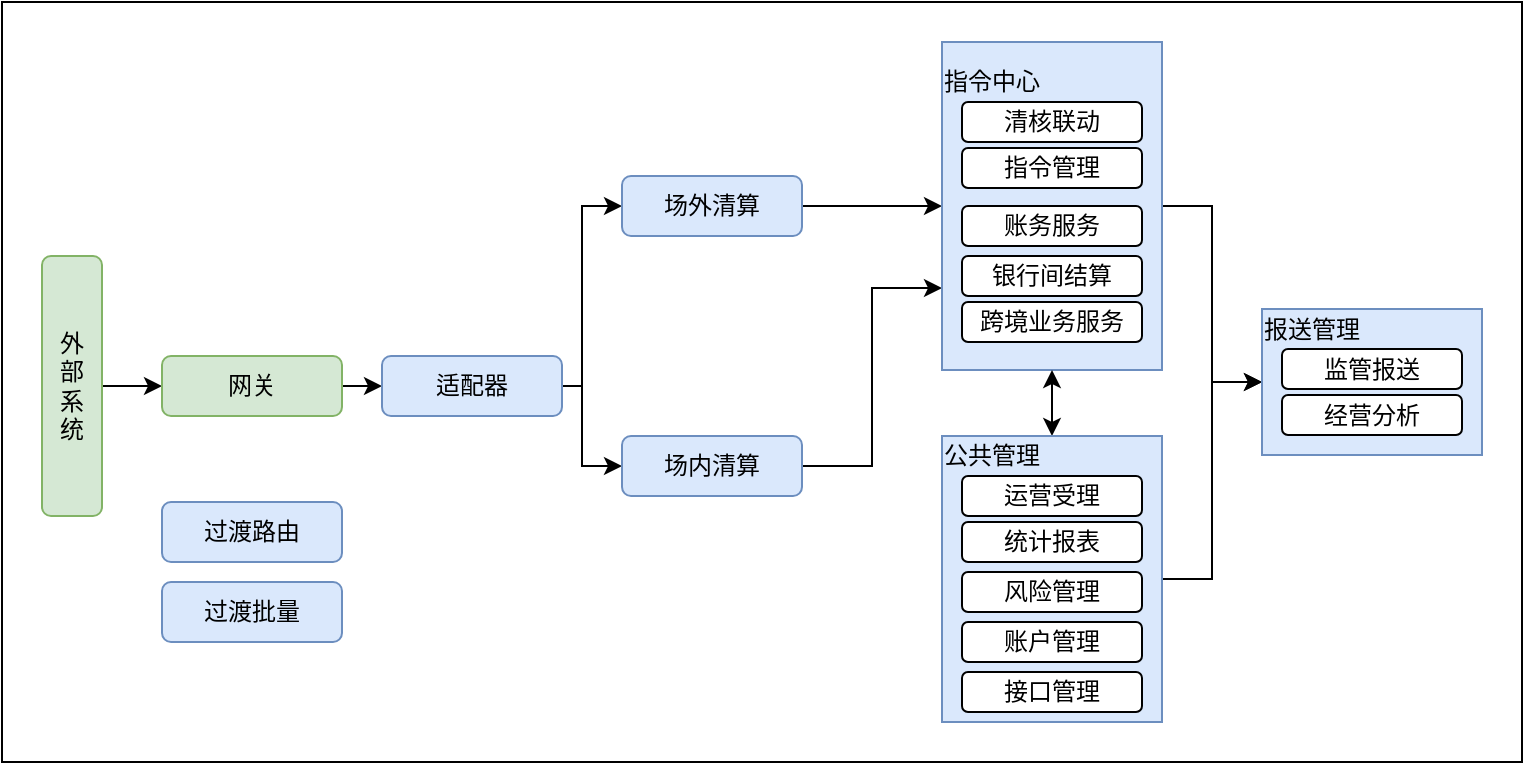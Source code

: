 <mxfile version="25.0.3">
  <diagram name="第 1 页" id="g7veUL_WX-F4NbfNP-a4">
    <mxGraphModel dx="954" dy="496" grid="1" gridSize="10" guides="1" tooltips="1" connect="1" arrows="1" fold="1" page="1" pageScale="1" pageWidth="827" pageHeight="1169" math="0" shadow="0">
      <root>
        <mxCell id="0" />
        <mxCell id="1" parent="0" />
        <mxCell id="0Vkvbfkp-Pfh3b7VRJ7F-2" value="" style="rounded=0;whiteSpace=wrap;html=1;" vertex="1" parent="1">
          <mxGeometry x="10" y="50" width="760" height="380" as="geometry" />
        </mxCell>
        <mxCell id="0Vkvbfkp-Pfh3b7VRJ7F-28" style="edgeStyle=orthogonalEdgeStyle;rounded=0;orthogonalLoop=1;jettySize=auto;html=1;exitX=1;exitY=0.5;exitDx=0;exitDy=0;entryX=0;entryY=0.5;entryDx=0;entryDy=0;" edge="1" parent="1" source="0Vkvbfkp-Pfh3b7VRJ7F-3" target="0Vkvbfkp-Pfh3b7VRJ7F-4">
          <mxGeometry relative="1" as="geometry" />
        </mxCell>
        <mxCell id="0Vkvbfkp-Pfh3b7VRJ7F-3" value="外&lt;div&gt;部&lt;/div&gt;&lt;div&gt;系&lt;/div&gt;&lt;div&gt;统&lt;/div&gt;" style="rounded=1;whiteSpace=wrap;html=1;fillColor=#d5e8d4;strokeColor=#82b366;" vertex="1" parent="1">
          <mxGeometry x="30" y="177" width="30" height="130" as="geometry" />
        </mxCell>
        <mxCell id="0Vkvbfkp-Pfh3b7VRJ7F-29" style="edgeStyle=orthogonalEdgeStyle;rounded=0;orthogonalLoop=1;jettySize=auto;html=1;exitX=1;exitY=0.5;exitDx=0;exitDy=0;entryX=0;entryY=0.5;entryDx=0;entryDy=0;" edge="1" parent="1" source="0Vkvbfkp-Pfh3b7VRJ7F-4" target="0Vkvbfkp-Pfh3b7VRJ7F-5">
          <mxGeometry relative="1" as="geometry" />
        </mxCell>
        <mxCell id="0Vkvbfkp-Pfh3b7VRJ7F-4" value="网关" style="rounded=1;whiteSpace=wrap;html=1;fillColor=#d5e8d4;strokeColor=#82b366;" vertex="1" parent="1">
          <mxGeometry x="90" y="227" width="90" height="30" as="geometry" />
        </mxCell>
        <mxCell id="0Vkvbfkp-Pfh3b7VRJ7F-31" style="edgeStyle=orthogonalEdgeStyle;rounded=0;orthogonalLoop=1;jettySize=auto;html=1;exitX=1;exitY=0.5;exitDx=0;exitDy=0;entryX=0;entryY=0.5;entryDx=0;entryDy=0;" edge="1" parent="1" source="0Vkvbfkp-Pfh3b7VRJ7F-5" target="0Vkvbfkp-Pfh3b7VRJ7F-7">
          <mxGeometry relative="1" as="geometry">
            <Array as="points">
              <mxPoint x="300" y="242" />
              <mxPoint x="300" y="282" />
            </Array>
          </mxGeometry>
        </mxCell>
        <mxCell id="0Vkvbfkp-Pfh3b7VRJ7F-40" style="edgeStyle=orthogonalEdgeStyle;rounded=0;orthogonalLoop=1;jettySize=auto;html=1;exitX=1;exitY=0.5;exitDx=0;exitDy=0;entryX=0;entryY=0.5;entryDx=0;entryDy=0;" edge="1" parent="1" source="0Vkvbfkp-Pfh3b7VRJ7F-5" target="0Vkvbfkp-Pfh3b7VRJ7F-6">
          <mxGeometry relative="1" as="geometry">
            <Array as="points">
              <mxPoint x="300" y="242" />
              <mxPoint x="300" y="152" />
            </Array>
          </mxGeometry>
        </mxCell>
        <mxCell id="0Vkvbfkp-Pfh3b7VRJ7F-5" value="适配器" style="rounded=1;whiteSpace=wrap;html=1;fillColor=#dae8fc;strokeColor=#6c8ebf;" vertex="1" parent="1">
          <mxGeometry x="200" y="227" width="90" height="30" as="geometry" />
        </mxCell>
        <mxCell id="0Vkvbfkp-Pfh3b7VRJ7F-37" style="edgeStyle=orthogonalEdgeStyle;rounded=0;orthogonalLoop=1;jettySize=auto;html=1;exitX=1;exitY=0.5;exitDx=0;exitDy=0;entryX=0;entryY=0.5;entryDx=0;entryDy=0;" edge="1" parent="1" source="0Vkvbfkp-Pfh3b7VRJ7F-6" target="0Vkvbfkp-Pfh3b7VRJ7F-10">
          <mxGeometry relative="1" as="geometry" />
        </mxCell>
        <mxCell id="0Vkvbfkp-Pfh3b7VRJ7F-6" value="场外清算" style="rounded=1;whiteSpace=wrap;html=1;fillColor=#dae8fc;strokeColor=#6c8ebf;" vertex="1" parent="1">
          <mxGeometry x="320" y="137" width="90" height="30" as="geometry" />
        </mxCell>
        <mxCell id="0Vkvbfkp-Pfh3b7VRJ7F-34" style="edgeStyle=orthogonalEdgeStyle;rounded=0;orthogonalLoop=1;jettySize=auto;html=1;exitX=1;exitY=0.5;exitDx=0;exitDy=0;entryX=0;entryY=0.75;entryDx=0;entryDy=0;" edge="1" parent="1" source="0Vkvbfkp-Pfh3b7VRJ7F-7" target="0Vkvbfkp-Pfh3b7VRJ7F-10">
          <mxGeometry relative="1" as="geometry" />
        </mxCell>
        <mxCell id="0Vkvbfkp-Pfh3b7VRJ7F-7" value="场内清算" style="rounded=1;whiteSpace=wrap;html=1;fillColor=#dae8fc;strokeColor=#6c8ebf;" vertex="1" parent="1">
          <mxGeometry x="320" y="267" width="90" height="30" as="geometry" />
        </mxCell>
        <mxCell id="0Vkvbfkp-Pfh3b7VRJ7F-48" style="edgeStyle=orthogonalEdgeStyle;rounded=0;orthogonalLoop=1;jettySize=auto;html=1;exitX=1;exitY=0.5;exitDx=0;exitDy=0;entryX=0;entryY=0.5;entryDx=0;entryDy=0;" edge="1" parent="1" source="0Vkvbfkp-Pfh3b7VRJ7F-10" target="0Vkvbfkp-Pfh3b7VRJ7F-41">
          <mxGeometry relative="1" as="geometry" />
        </mxCell>
        <mxCell id="0Vkvbfkp-Pfh3b7VRJ7F-10" value="" style="rounded=0;whiteSpace=wrap;html=1;fillColor=#dae8fc;strokeColor=#6c8ebf;" vertex="1" parent="1">
          <mxGeometry x="480" y="70" width="110" height="164" as="geometry" />
        </mxCell>
        <mxCell id="0Vkvbfkp-Pfh3b7VRJ7F-11" value="指令中心" style="text;html=1;align=center;verticalAlign=middle;whiteSpace=wrap;rounded=0;" vertex="1" parent="1">
          <mxGeometry x="480" y="80" width="50" height="20" as="geometry" />
        </mxCell>
        <mxCell id="0Vkvbfkp-Pfh3b7VRJ7F-12" value="&lt;span style=&quot;text-align: left;&quot;&gt;清核联动&lt;/span&gt;" style="rounded=1;whiteSpace=wrap;html=1;" vertex="1" parent="1">
          <mxGeometry x="490" y="100" width="90" height="20" as="geometry" />
        </mxCell>
        <mxCell id="0Vkvbfkp-Pfh3b7VRJ7F-13" value="&lt;span style=&quot;text-align: left;&quot;&gt;指令管理&lt;/span&gt;" style="rounded=1;whiteSpace=wrap;html=1;" vertex="1" parent="1">
          <mxGeometry x="490" y="123" width="90" height="20" as="geometry" />
        </mxCell>
        <mxCell id="0Vkvbfkp-Pfh3b7VRJ7F-16" value="&lt;span style=&quot;text-align: left;&quot;&gt;账务服务&lt;/span&gt;" style="rounded=1;whiteSpace=wrap;html=1;" vertex="1" parent="1">
          <mxGeometry x="490" y="152" width="90" height="20" as="geometry" />
        </mxCell>
        <mxCell id="0Vkvbfkp-Pfh3b7VRJ7F-17" value="&lt;span style=&quot;text-align: left;&quot;&gt;银行间结算&lt;/span&gt;" style="rounded=1;whiteSpace=wrap;html=1;" vertex="1" parent="1">
          <mxGeometry x="490" y="177" width="90" height="20" as="geometry" />
        </mxCell>
        <mxCell id="0Vkvbfkp-Pfh3b7VRJ7F-18" value="&lt;span style=&quot;text-align: left;&quot;&gt;跨境业务服务&lt;/span&gt;" style="rounded=1;whiteSpace=wrap;html=1;" vertex="1" parent="1">
          <mxGeometry x="490" y="200" width="90" height="20" as="geometry" />
        </mxCell>
        <mxCell id="0Vkvbfkp-Pfh3b7VRJ7F-39" style="edgeStyle=orthogonalEdgeStyle;rounded=0;orthogonalLoop=1;jettySize=auto;html=1;exitX=0.5;exitY=0;exitDx=0;exitDy=0;entryX=0.5;entryY=1;entryDx=0;entryDy=0;startArrow=classic;startFill=1;" edge="1" parent="1" source="0Vkvbfkp-Pfh3b7VRJ7F-19" target="0Vkvbfkp-Pfh3b7VRJ7F-10">
          <mxGeometry relative="1" as="geometry" />
        </mxCell>
        <mxCell id="0Vkvbfkp-Pfh3b7VRJ7F-49" style="edgeStyle=orthogonalEdgeStyle;rounded=0;orthogonalLoop=1;jettySize=auto;html=1;exitX=1;exitY=0.5;exitDx=0;exitDy=0;entryX=0;entryY=0.5;entryDx=0;entryDy=0;" edge="1" parent="1" source="0Vkvbfkp-Pfh3b7VRJ7F-19" target="0Vkvbfkp-Pfh3b7VRJ7F-41">
          <mxGeometry relative="1" as="geometry" />
        </mxCell>
        <mxCell id="0Vkvbfkp-Pfh3b7VRJ7F-19" value="" style="rounded=0;whiteSpace=wrap;html=1;fillColor=#dae8fc;strokeColor=#6c8ebf;" vertex="1" parent="1">
          <mxGeometry x="480" y="267" width="110" height="143" as="geometry" />
        </mxCell>
        <mxCell id="0Vkvbfkp-Pfh3b7VRJ7F-20" value="公共管理" style="text;html=1;align=center;verticalAlign=middle;whiteSpace=wrap;rounded=0;" vertex="1" parent="1">
          <mxGeometry x="480" y="267" width="50" height="20" as="geometry" />
        </mxCell>
        <mxCell id="0Vkvbfkp-Pfh3b7VRJ7F-21" value="&lt;span style=&quot;text-align: left;&quot;&gt;运营受理&lt;/span&gt;" style="rounded=1;whiteSpace=wrap;html=1;" vertex="1" parent="1">
          <mxGeometry x="490" y="287" width="90" height="20" as="geometry" />
        </mxCell>
        <mxCell id="0Vkvbfkp-Pfh3b7VRJ7F-22" value="&lt;span style=&quot;text-align: left;&quot;&gt;统计报表&lt;/span&gt;" style="rounded=1;whiteSpace=wrap;html=1;" vertex="1" parent="1">
          <mxGeometry x="490" y="310" width="90" height="20" as="geometry" />
        </mxCell>
        <mxCell id="0Vkvbfkp-Pfh3b7VRJ7F-23" value="&lt;span style=&quot;text-align: left;&quot;&gt;风险管理&lt;/span&gt;" style="rounded=1;whiteSpace=wrap;html=1;" vertex="1" parent="1">
          <mxGeometry x="490" y="335" width="90" height="20" as="geometry" />
        </mxCell>
        <mxCell id="0Vkvbfkp-Pfh3b7VRJ7F-25" value="&lt;span style=&quot;text-align: left;&quot;&gt;账户管理&lt;/span&gt;" style="rounded=1;whiteSpace=wrap;html=1;" vertex="1" parent="1">
          <mxGeometry x="490" y="360" width="90" height="20" as="geometry" />
        </mxCell>
        <mxCell id="0Vkvbfkp-Pfh3b7VRJ7F-26" value="&lt;span style=&quot;text-align: left;&quot;&gt;接口管理&lt;/span&gt;" style="rounded=1;whiteSpace=wrap;html=1;" vertex="1" parent="1">
          <mxGeometry x="490" y="385" width="90" height="20" as="geometry" />
        </mxCell>
        <mxCell id="0Vkvbfkp-Pfh3b7VRJ7F-41" value="" style="rounded=0;whiteSpace=wrap;html=1;fillColor=#dae8fc;strokeColor=#6c8ebf;" vertex="1" parent="1">
          <mxGeometry x="640" y="203.5" width="110" height="73" as="geometry" />
        </mxCell>
        <mxCell id="0Vkvbfkp-Pfh3b7VRJ7F-42" value="报送管理" style="text;html=1;align=center;verticalAlign=middle;whiteSpace=wrap;rounded=0;" vertex="1" parent="1">
          <mxGeometry x="640" y="203.5" width="50" height="20" as="geometry" />
        </mxCell>
        <mxCell id="0Vkvbfkp-Pfh3b7VRJ7F-43" value="&lt;span style=&quot;text-align: left;&quot;&gt;监管报送&lt;/span&gt;" style="rounded=1;whiteSpace=wrap;html=1;" vertex="1" parent="1">
          <mxGeometry x="650" y="223.5" width="90" height="20" as="geometry" />
        </mxCell>
        <mxCell id="0Vkvbfkp-Pfh3b7VRJ7F-44" value="&lt;div style=&quot;text-align: left;&quot;&gt;经营分析&lt;/div&gt;" style="rounded=1;whiteSpace=wrap;html=1;" vertex="1" parent="1">
          <mxGeometry x="650" y="246.5" width="90" height="20" as="geometry" />
        </mxCell>
        <mxCell id="0Vkvbfkp-Pfh3b7VRJ7F-50" value="过渡路由" style="rounded=1;whiteSpace=wrap;html=1;fillColor=#dae8fc;strokeColor=#6c8ebf;" vertex="1" parent="1">
          <mxGeometry x="90" y="300" width="90" height="30" as="geometry" />
        </mxCell>
        <mxCell id="0Vkvbfkp-Pfh3b7VRJ7F-51" value="过渡批量" style="rounded=1;whiteSpace=wrap;html=1;fillColor=#dae8fc;strokeColor=#6c8ebf;" vertex="1" parent="1">
          <mxGeometry x="90" y="340" width="90" height="30" as="geometry" />
        </mxCell>
      </root>
    </mxGraphModel>
  </diagram>
</mxfile>
